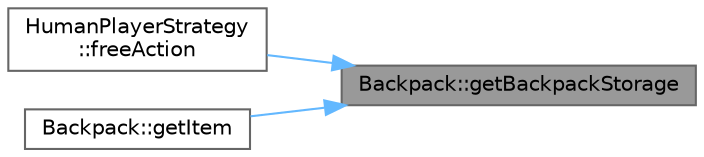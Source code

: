 digraph "Backpack::getBackpackStorage"
{
 // LATEX_PDF_SIZE
  bgcolor="transparent";
  edge [fontname=Helvetica,fontsize=10,labelfontname=Helvetica,labelfontsize=10];
  node [fontname=Helvetica,fontsize=10,shape=box,height=0.2,width=0.4];
  rankdir="RL";
  Node1 [id="Node000001",label="Backpack::getBackpackStorage",height=0.2,width=0.4,color="gray40", fillcolor="grey60", style="filled", fontcolor="black",tooltip="Method to get the vector containing all the Item objects in the current Backpack object."];
  Node1 -> Node2 [id="edge1_Node000001_Node000002",dir="back",color="steelblue1",style="solid",tooltip=" "];
  Node2 [id="Node000002",label="HumanPlayerStrategy\l::freeAction",height=0.2,width=0.4,color="grey40", fillcolor="white", style="filled",URL="$class_human_player_strategy.html#a620dea171a631c4f58bc5b00d2303e3e",tooltip="method that lets the user interact with their backpack and worn items"];
  Node1 -> Node3 [id="edge2_Node000001_Node000003",dir="back",color="steelblue1",style="solid",tooltip=" "];
  Node3 [id="Node000003",label="Backpack::getItem",height=0.2,width=0.4,color="grey40", fillcolor="white", style="filled",URL="$class_backpack.html#a00062a86123fc848f0c956f737b51385",tooltip="Method to get an Item object from the current Backpack object."];
}
